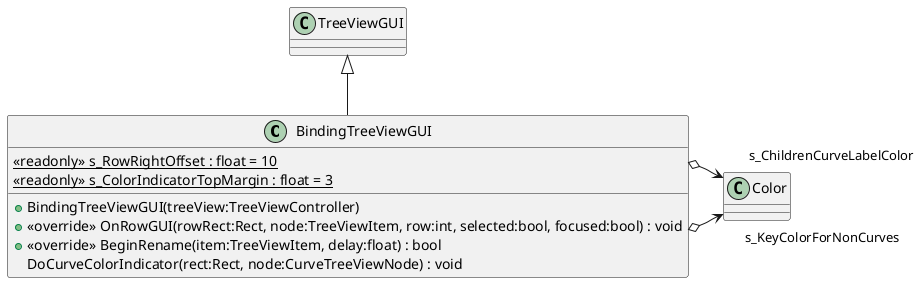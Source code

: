 @startuml
class BindingTreeViewGUI {
    {static} <<readonly>> s_RowRightOffset : float = 10
    {static} <<readonly>> s_ColorIndicatorTopMargin : float = 3
    + BindingTreeViewGUI(treeView:TreeViewController)
    + <<override>> OnRowGUI(rowRect:Rect, node:TreeViewItem, row:int, selected:bool, focused:bool) : void
    + <<override>> BeginRename(item:TreeViewItem, delay:float) : bool
    DoCurveColorIndicator(rect:Rect, node:CurveTreeViewNode) : void
}
TreeViewGUI <|-- BindingTreeViewGUI
BindingTreeViewGUI o-> "s_KeyColorForNonCurves" Color
BindingTreeViewGUI o-> "s_ChildrenCurveLabelColor" Color
@enduml
